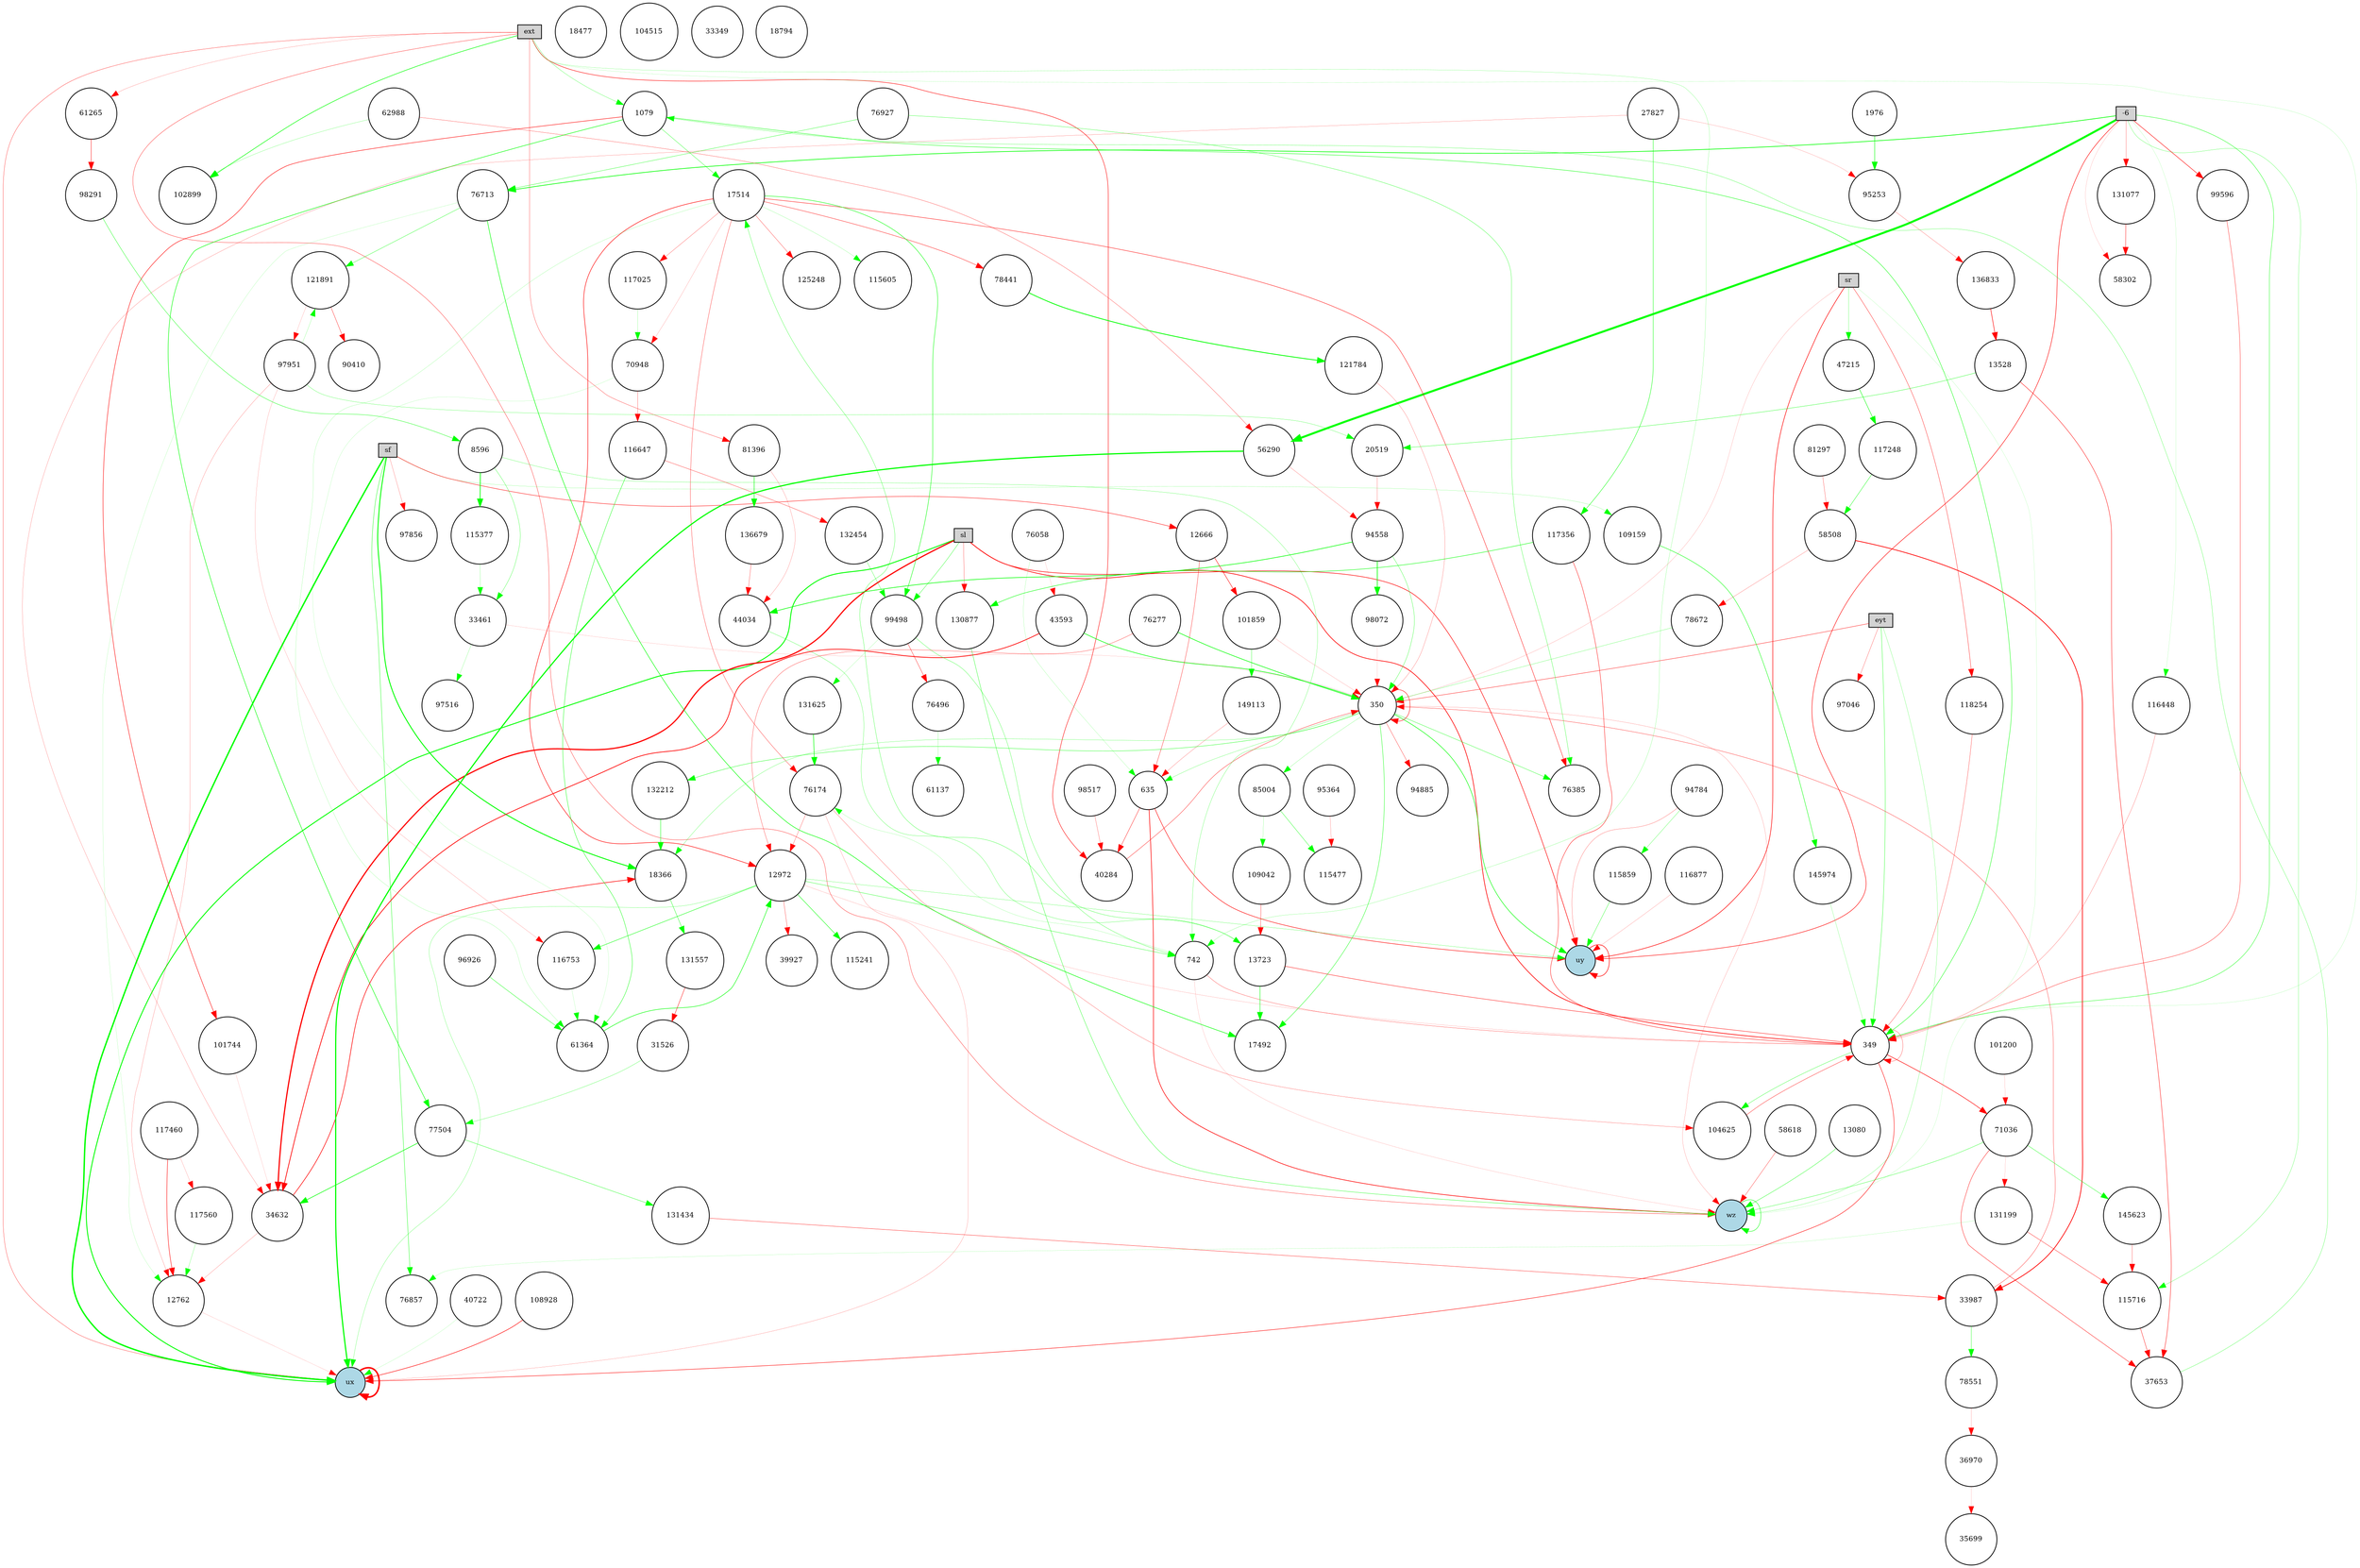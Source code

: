 digraph {
	node [fontsize=9 height=0.2 shape=circle width=0.2]
	ext [fillcolor=lightgray shape=box style=filled]
	eyt [fillcolor=lightgray shape=box style=filled]
	sf [fillcolor=lightgray shape=box style=filled]
	sl [fillcolor=lightgray shape=box style=filled]
	sr [fillcolor=lightgray shape=box style=filled]
	-6 [fillcolor=lightgray shape=box style=filled]
	ux [fillcolor=lightblue style=filled]
	uy [fillcolor=lightblue style=filled]
	wz [fillcolor=lightblue style=filled]
	44034 [fillcolor=white style=filled]
	115716 [fillcolor=white style=filled]
	131077 [fillcolor=white style=filled]
	117248 [fillcolor=white style=filled]
	62988 [fillcolor=white style=filled]
	85004 [fillcolor=white style=filled]
	116753 [fillcolor=white style=filled]
	95253 [fillcolor=white style=filled]
	121891 [fillcolor=white style=filled]
	20519 [fillcolor=white style=filled]
	115241 [fillcolor=white style=filled]
	131625 [fillcolor=white style=filled]
	18477 [fillcolor=white style=filled]
	145974 [fillcolor=white style=filled]
	1079 [fillcolor=white style=filled]
	76857 [fillcolor=white style=filled]
	97856 [fillcolor=white style=filled]
	94784 [fillcolor=white style=filled]
	104515 [fillcolor=white style=filled]
	33349 [fillcolor=white style=filled]
	43593 [fillcolor=white style=filled]
	17492 [fillcolor=white style=filled]
	76385 [fillcolor=white style=filled]
	109159 [fillcolor=white style=filled]
	78441 [fillcolor=white style=filled]
	36970 [fillcolor=white style=filled]
	17514 [fillcolor=white style=filled]
	117356 [fillcolor=white style=filled]
	47215 [fillcolor=white style=filled]
	132212 [fillcolor=white style=filled]
	149113 [fillcolor=white style=filled]
	635 [fillcolor=white style=filled]
	76927 [fillcolor=white style=filled]
	131199 [fillcolor=white style=filled]
	136833 [fillcolor=white style=filled]
	95364 [fillcolor=white style=filled]
	58508 [fillcolor=white style=filled]
	116877 [fillcolor=white style=filled]
	115859 [fillcolor=white style=filled]
	96926 [fillcolor=white style=filled]
	97951 [fillcolor=white style=filled]
	94885 [fillcolor=white style=filled]
	99498 [fillcolor=white style=filled]
	12972 [fillcolor=white style=filled]
	104625 [fillcolor=white style=filled]
	115377 [fillcolor=white style=filled]
	27827 [fillcolor=white style=filled]
	33461 [fillcolor=white style=filled]
	77504 [fillcolor=white style=filled]
	33987 [fillcolor=white style=filled]
	76496 [fillcolor=white style=filled]
	61137 [fillcolor=white style=filled]
	117460 [fillcolor=white style=filled]
	98517 [fillcolor=white style=filled]
	78551 [fillcolor=white style=filled]
	145623 [fillcolor=white style=filled]
	13528 [fillcolor=white style=filled]
	116448 [fillcolor=white style=filled]
	742 [fillcolor=white style=filled]
	97516 [fillcolor=white style=filled]
	58618 [fillcolor=white style=filled]
	99596 [fillcolor=white style=filled]
	40722 [fillcolor=white style=filled]
	37653 [fillcolor=white style=filled]
	97046 [fillcolor=white style=filled]
	115477 [fillcolor=white style=filled]
	98072 [fillcolor=white style=filled]
	13080 [fillcolor=white style=filled]
	76058 [fillcolor=white style=filled]
	117025 [fillcolor=white style=filled]
	70948 [fillcolor=white style=filled]
	31526 [fillcolor=white style=filled]
	90410 [fillcolor=white style=filled]
	117560 [fillcolor=white style=filled]
	130877 [fillcolor=white style=filled]
	125248 [fillcolor=white style=filled]
	34632 [fillcolor=white style=filled]
	101200 [fillcolor=white style=filled]
	61265 [fillcolor=white style=filled]
	78672 [fillcolor=white style=filled]
	40284 [fillcolor=white style=filled]
	349 [fillcolor=white style=filled]
	350 [fillcolor=white style=filled]
	94558 [fillcolor=white style=filled]
	132454 [fillcolor=white style=filled]
	18794 [fillcolor=white style=filled]
	131434 [fillcolor=white style=filled]
	101744 [fillcolor=white style=filled]
	35699 [fillcolor=white style=filled]
	12666 [fillcolor=white style=filled]
	71036 [fillcolor=white style=filled]
	108928 [fillcolor=white style=filled]
	76174 [fillcolor=white style=filled]
	81297 [fillcolor=white style=filled]
	8596 [fillcolor=white style=filled]
	115605 [fillcolor=white style=filled]
	13723 [fillcolor=white style=filled]
	116647 [fillcolor=white style=filled]
	76713 [fillcolor=white style=filled]
	61364 [fillcolor=white style=filled]
	121784 [fillcolor=white style=filled]
	1976 [fillcolor=white style=filled]
	18366 [fillcolor=white style=filled]
	58302 [fillcolor=white style=filled]
	12762 [fillcolor=white style=filled]
	56290 [fillcolor=white style=filled]
	101859 [fillcolor=white style=filled]
	131557 [fillcolor=white style=filled]
	136679 [fillcolor=white style=filled]
	118254 [fillcolor=white style=filled]
	109042 [fillcolor=white style=filled]
	102899 [fillcolor=white style=filled]
	98291 [fillcolor=white style=filled]
	81396 [fillcolor=white style=filled]
	76277 [fillcolor=white style=filled]
	39927 [fillcolor=white style=filled]
	350 -> uy [color=green penwidth=0.6473802554376592 style=solid]
	12972 -> ux [color=green penwidth=0.233745371311657 style=solid]
	47215 -> 117248 [color=green penwidth=0.5458718744330758 style=solid]
	117025 -> 70948 [color=green penwidth=0.16763451498453746 style=solid]
	350 -> 350 [color=red penwidth=0.5341356939972381 style=solid]
	ext -> ux [color=red penwidth=0.3269164883063378 style=solid]
	sr -> uy [color=red penwidth=0.691207346652361 style=solid]
	17514 -> 99498 [color=green penwidth=0.5419317667420323 style=solid]
	uy -> uy [color=red penwidth=0.6780870910932693 style=solid]
	27827 -> 34632 [color=red penwidth=0.1873455287634516 style=solid]
	108928 -> ux [color=red penwidth=0.623182492930526 style=solid]
	349 -> 104625 [color=green penwidth=0.3294036402386285 style=solid]
	78672 -> 350 [color=green penwidth=0.23674906822107833 style=solid]
	349 -> 71036 [color=red penwidth=0.6321197958803169 style=solid]
	349 -> ux [color=red penwidth=0.5583153332435599 style=solid]
	97951 -> 116753 [color=red penwidth=0.14394669706779673 style=solid]
	34632 -> 12762 [color=red penwidth=0.1774724743463218 style=solid]
	13723 -> 17492 [color=green penwidth=0.5420244190600487 style=solid]
	8596 -> 115377 [color=green penwidth=0.9130827050373584 style=solid]
	12972 -> 742 [color=green penwidth=0.3698935331689972 style=solid]
	eyt -> 349 [color=green penwidth=0.3869836684536986 style=solid]
	76277 -> 350 [color=green penwidth=0.7201908130844474 style=solid]
	116877 -> uy [color=red penwidth=0.1530157041649819 style=solid]
	sl -> uy [color=red penwidth=0.671137452985005 style=solid]
	117356 -> 349 [color=red penwidth=0.47763291231193883 style=solid]
	115859 -> uy [color=green penwidth=0.35984910994659036 style=solid]
	85004 -> 115477 [color=green penwidth=0.3852949098306879 style=solid]
	76058 -> 635 [color=green penwidth=0.1361765559012092 style=solid]
	17514 -> 117025 [color=red penwidth=0.2511492091741146 style=solid]
	350 -> 18366 [color=green penwidth=0.23744258561730783 style=solid]
	58618 -> wz [color=red penwidth=0.3290846681399396 style=solid]
	12972 -> uy [color=green penwidth=0.24466649601266274 style=solid]
	12972 -> 115241 [color=green penwidth=0.5282848920062333 style=solid]
	131199 -> 76857 [color=green penwidth=0.1211531791213808 style=solid]
	85004 -> 109042 [color=green penwidth=0.16084533443271126 style=solid]
	44034 -> 13723 [color=green penwidth=0.26964025976350803 style=solid]
	70948 -> 116647 [color=red penwidth=0.2766315142960336 style=solid]
	99498 -> 742 [color=green penwidth=0.29647765587782904 style=solid]
	350 -> 17492 [color=green penwidth=0.44684493500269173 style=solid]
	-6 -> 349 [color=green penwidth=0.4390531614242543 style=solid]
	eyt -> wz [color=green penwidth=0.22004393023152452 style=solid]
	13723 -> 17514 [color=green penwidth=0.31342300690562275 style=solid]
	17514 -> 76385 [color=red penwidth=0.4925213630465086 style=solid]
	58508 -> 78672 [color=red penwidth=0.20319379917293012 style=solid]
	121891 -> 90410 [color=red penwidth=0.3859808776916971 style=solid]
	17514 -> 12972 [color=red penwidth=0.6362574162571801 style=solid]
	81297 -> 58508 [color=red penwidth=0.2856132364758528 style=solid]
	58508 -> 33987 [color=red penwidth=0.9128769651790251 style=solid]
	350 -> 635 [color=green penwidth=0.22692358212729155 style=solid]
	136833 -> 13528 [color=red penwidth=0.6336331674770596 style=solid]
	350 -> wz [color=red penwidth=0.15914961778046338 style=solid]
	ext -> 81396 [color=red penwidth=0.30035504837720584 style=solid]
	43593 -> 34632 [color=red penwidth=0.8965888071308701 style=solid]
	94784 -> 115859 [color=green penwidth=0.27048070235810806 style=solid]
	sr -> 350 [color=red penwidth=0.1317717753530299 style=solid]
	70948 -> 61364 [color=green penwidth=0.10640775196512568 style=solid]
	117460 -> 12762 [color=red penwidth=0.5608437237073154 style=solid]
	sl -> 349 [color=red penwidth=0.8150410190139694 style=solid]
	350 -> 132212 [color=green penwidth=0.40886508199095295 style=solid]
	1079 -> 349 [color=green penwidth=0.49303183231321424 style=solid]
	31526 -> 77504 [color=green penwidth=0.2583657740793064 style=solid]
	34632 -> 18366 [color=red penwidth=0.73837994250725 style=solid]
	145623 -> 115716 [color=red penwidth=0.29640882740352115 style=solid]
	97951 -> 20519 [color=green penwidth=0.25270008813491374 style=solid]
	742 -> 349 [color=red penwidth=0.28120284582237964 style=solid]
	sl -> 99498 [color=green penwidth=0.3561319311560809 style=solid]
	71036 -> 145623 [color=green penwidth=0.3804918196804453 style=solid]
	33987 -> 350 [color=red penwidth=0.34677757828294997 style=solid]
	71036 -> 37653 [color=red penwidth=0.4446773886205079 style=solid]
	sr -> 118254 [color=red penwidth=0.4013056243903478 style=solid]
	132212 -> 18366 [color=green penwidth=0.5077803021866976 style=solid]
	94558 -> 350 [color=green penwidth=0.3237443539602455 style=solid]
	115716 -> 37653 [color=red penwidth=0.44038196340555513 style=solid]
	94558 -> 98072 [color=green penwidth=0.832293065875791 style=solid]
	131077 -> 58302 [color=red penwidth=0.44496978465722825 style=solid]
	71036 -> 131199 [color=red penwidth=0.1038811866988665 style=solid]
	1079 -> 101744 [color=red penwidth=0.5761546755342728 style=solid]
	17514 -> 70948 [color=red penwidth=0.1437755242092988 style=solid]
	98517 -> 40284 [color=red penwidth=0.25627333209620484 style=solid]
	117356 -> 130877 [color=green penwidth=0.5428721089501986 style=solid]
	101859 -> 149113 [color=green penwidth=0.3517613441052426 style=solid]
	61364 -> 12972 [color=green penwidth=0.6119716841659556 style=solid]
	76713 -> 17492 [color=green penwidth=0.6473310974072192 style=solid]
	13528 -> 37653 [color=red penwidth=0.49779909339679096 style=solid]
	132454 -> 99498 [color=green penwidth=0.3049721502190702 style=solid]
	ext -> 1079 [color=green penwidth=0.25913448379886933 style=solid]
	sf -> 97856 [color=red penwidth=0.21355451195061537 style=solid]
	8596 -> 33461 [color=green penwidth=0.30851300021732375 style=solid]
	18366 -> 131557 [color=green penwidth=0.4157843805351503 style=solid]
	33987 -> 78551 [color=green penwidth=0.3823446467315583 style=solid]
	131434 -> 33987 [color=red penwidth=0.3922988738138329 style=solid]
	17514 -> 78441 [color=red penwidth=0.42802249663249736 style=solid]
	sr -> wz [color=green penwidth=0.10115928392416222 style=solid]
	ux -> ux [color=red penwidth=1.978701167225732 style=solid]
	121891 -> 97951 [color=red penwidth=0.12929895845105943 style=solid]
	635 -> uy [color=red penwidth=0.603596527116766 style=solid]
	1079 -> 77504 [color=green penwidth=0.6246905582569019 style=solid]
	8596 -> 742 [color=green penwidth=0.24643947254055773 style=solid]
	27827 -> 95253 [color=red penwidth=0.14964206403730695 style=solid]
	76174 -> 12972 [color=red penwidth=0.272733124405067 style=solid]
	37653 -> 1079 [color=green penwidth=0.27762852355651446 style=solid]
	101859 -> 350 [color=red penwidth=0.13393158802972974 style=solid]
	118254 -> 349 [color=red penwidth=0.315685799269141 style=solid]
	ext -> 102899 [color=green penwidth=0.6525471139205767 style=solid]
	33461 -> 97516 [color=green penwidth=0.17916162078009304 style=solid]
	742 -> 76174 [color=green penwidth=0.14243370815309828 style=solid]
	sf -> 12666 [color=red penwidth=0.5041477075877306 style=solid]
	13528 -> 20519 [color=green penwidth=0.36994463043907455 style=solid]
	131557 -> 31526 [color=red penwidth=0.4827299637234078 style=solid]
	101744 -> 34632 [color=red penwidth=0.1048895761400384 style=solid]
	81396 -> 136679 [color=green penwidth=0.62112545776882 style=solid]
	sf -> 109159 [color=green penwidth=0.15327889959488283 style=solid]
	76174 -> ux [color=red penwidth=0.16756505193929216 style=solid]
	ext -> wz [color=red penwidth=0.365868389223986 style=solid]
	1976 -> 95253 [color=green penwidth=0.5766358520209399 style=solid]
	131199 -> 115716 [color=red penwidth=0.38217921071585736 style=solid]
	96926 -> 61364 [color=green penwidth=0.4148081180241434 style=solid]
	94558 -> 44034 [color=green penwidth=0.7544279258195922 style=solid]
	-6 -> 116448 [color=green penwidth=0.1061839767639366 style=solid]
	12972 -> 39927 [color=red penwidth=0.320261821974385 style=solid]
	-6 -> uy [color=red penwidth=0.6050239401056329 style=solid]
	sf -> 18366 [color=green penwidth=1.1561674000992357 style=solid]
	99498 -> 76496 [color=red penwidth=0.38970620950966084 style=solid]
	-6 -> 76713 [color=green penwidth=0.8105044714086885 style=solid]
	20519 -> 94558 [color=red penwidth=0.2321794037442992 style=solid]
	17514 -> 76174 [color=red penwidth=0.3477488493521844 style=solid]
	350 -> 94885 [color=red penwidth=0.3392335316225526 style=solid]
	116448 -> 349 [color=red penwidth=0.2255756411593688 style=solid]
	76927 -> 76385 [color=green penwidth=0.32740319851603245 style=solid]
	349 -> 349 [color=red penwidth=0.29010555632483914 style=solid]
	78551 -> 36970 [color=red penwidth=0.15455447272838096 style=solid]
	wz -> wz [color=green penwidth=0.5064889359288549 style=solid]
	43593 -> 350 [color=green penwidth=0.7164283692223216 style=solid]
	78441 -> 121784 [color=green penwidth=1.0100506794599544 style=solid]
	136679 -> 44034 [color=red penwidth=0.3092462999454264 style=solid]
	62988 -> 56290 [color=red penwidth=0.28020593773439906 style=solid]
	12762 -> ux [color=red penwidth=0.10392928540965626 style=solid]
	109042 -> 13723 [color=red penwidth=0.3467892144155089 style=solid]
	ext -> 349 [color=green penwidth=0.11094844723982508 style=solid]
	eyt -> 97046 [color=red penwidth=0.26966260816423554 style=solid]
	ext -> 742 [color=green penwidth=0.17677235194288266 style=solid]
	94784 -> uy [color=red penwidth=0.23329624538371363 style=solid]
	40284 -> 350 [color=red penwidth=0.38953038528066175 style=solid]
	95253 -> 136833 [color=red penwidth=0.21666645260025919 style=solid]
	76713 -> 121891 [color=green penwidth=0.3503027747319656 style=solid]
	77504 -> 131434 [color=green penwidth=0.37612512135490217 style=solid]
	350 -> 85004 [color=green penwidth=0.17723959616264823 style=solid]
	sf -> 76857 [color=green penwidth=0.4320012556744012 style=solid]
	36970 -> 35699 [color=red penwidth=0.11393938478270069 style=solid]
	-6 -> 56290 [color=green penwidth=2.6244851125832183 style=solid]
	61265 -> 98291 [color=red penwidth=0.49818873622797044 style=solid]
	12972 -> 116753 [color=green penwidth=0.4999658626109432 style=solid]
	17514 -> 125248 [color=red penwidth=0.3105766968997056 style=solid]
	77504 -> 34632 [color=green penwidth=0.6847050201472725 style=solid]
	131625 -> 76174 [color=green penwidth=0.6792471999151718 style=solid]
	ext -> 40284 [color=red penwidth=0.5640617961417786 style=solid]
	12666 -> 101859 [color=red penwidth=0.548991977986945 style=solid]
	117560 -> 12762 [color=green penwidth=0.21561073197236347 style=solid]
	sf -> ux [color=green penwidth=1.8345281961815378 style=solid]
	95364 -> 115477 [color=red penwidth=0.18737901975921506 style=solid]
	116647 -> 132454 [color=red penwidth=0.3303338132137198 style=solid]
	13080 -> wz [color=green penwidth=0.37945390391057354 style=solid]
	1079 -> 17514 [color=green penwidth=0.34912909003898235 style=solid]
	76927 -> 76713 [color=green penwidth=0.3674973693126179 style=solid]
	ext -> 61265 [color=red penwidth=0.16637219310657203 style=solid]
	-6 -> 99596 [color=red penwidth=0.5628618515116562 style=solid]
	76496 -> 61137 [color=green penwidth=0.19162907234831159 style=solid]
	350 -> 76385 [color=green penwidth=0.3562406845276357 style=solid]
	12666 -> 635 [color=red penwidth=0.37684231080467934 style=solid]
	115377 -> 33461 [color=green penwidth=0.19017829462709557 style=solid]
	sl -> 34632 [color=red penwidth=1.5385540128299224 style=solid]
	27827 -> 117356 [color=green penwidth=0.48909629827565204 style=solid]
	-6 -> 115716 [color=green penwidth=0.2538591713049173 style=solid]
	12972 -> 349 [color=red penwidth=0.12665635798367939 style=solid]
	98291 -> 8596 [color=green penwidth=0.41707519598883736 style=solid]
	17514 -> 61364 [color=green penwidth=0.13674500682322965 style=solid]
	98072 -> 350 [color=red penwidth=0.10424446739464939 style=solid]
	sr -> 47215 [color=green penwidth=0.2616918791970111 style=solid]
	62988 -> 102899 [color=green penwidth=0.20257326534185177 style=solid]
	149113 -> 635 [color=red penwidth=0.20494820615749404 style=solid]
	56290 -> 94558 [color=red penwidth=0.198510385880202 style=solid]
	109159 -> 145974 [color=green penwidth=0.5269193098732554 style=solid]
	635 -> 40284 [color=red penwidth=0.42251650094891924 style=solid]
	76713 -> 12762 [color=green penwidth=0.11519094870877028 style=solid]
	121784 -> 350 [color=red penwidth=0.21016679721249046 style=solid]
	76174 -> 104625 [color=red penwidth=0.24294853796227 style=solid]
	104625 -> 349 [color=red penwidth=0.3785137904838891 style=solid]
	101200 -> 71036 [color=red penwidth=0.11636121827813115 style=solid]
	17514 -> 115605 [color=green penwidth=0.15407601281329547 style=solid]
	635 -> wz [color=red penwidth=0.7504253990716104 style=solid]
	40722 -> ux [color=green penwidth=0.10920223300174356 style=solid]
	sl -> 130877 [color=red penwidth=0.2885855946711249 style=solid]
	eyt -> 350 [color=red penwidth=0.43693953082737014 style=solid]
	76058 -> 43593 [color=red penwidth=0.10048259542600636 style=solid]
	71036 -> wz [color=green penwidth=0.34587933164085083 style=solid]
	99596 -> 349 [color=red penwidth=0.39248315239899234 style=solid]
	33461 -> 350 [color=red penwidth=0.10405727754343137 style=solid]
	145974 -> 349 [color=green penwidth=0.19040149416669358 style=solid]
	97951 -> 121891 [color=green penwidth=0.17017250640527906 style=solid]
	99498 -> 131625 [color=green penwidth=0.13043840868342205 style=solid]
	117460 -> 117560 [color=red penwidth=0.15065186497333727 style=solid]
	81396 -> 44034 [color=red penwidth=0.18195540123542053 style=solid]
	117248 -> 58508 [color=green penwidth=0.424698836182154 style=solid]
	56290 -> ux [color=green penwidth=1.5077871090243427 style=solid]
	-6 -> 131077 [color=red penwidth=0.25464302956097695 style=solid]
	-6 -> 58302 [color=red penwidth=0.10913711241668266 style=solid]
	97951 -> 12762 [color=red penwidth=0.1910285933850509 style=solid]
	sl -> ux [color=green penwidth=1.1533593049126125 style=solid]
	13723 -> 349 [color=red penwidth=0.47583988026845425 style=solid]
	116647 -> 61364 [color=green penwidth=0.4544314465979651 style=solid]
	116753 -> 61364 [color=green penwidth=0.11023293855999275 style=solid]
	742 -> wz [color=red penwidth=0.1138104653433657 style=solid]
	130877 -> wz [color=green penwidth=0.38543639496860704 style=solid]
	76277 -> 12972 [color=red penwidth=0.31268231652702894 style=solid]
}
